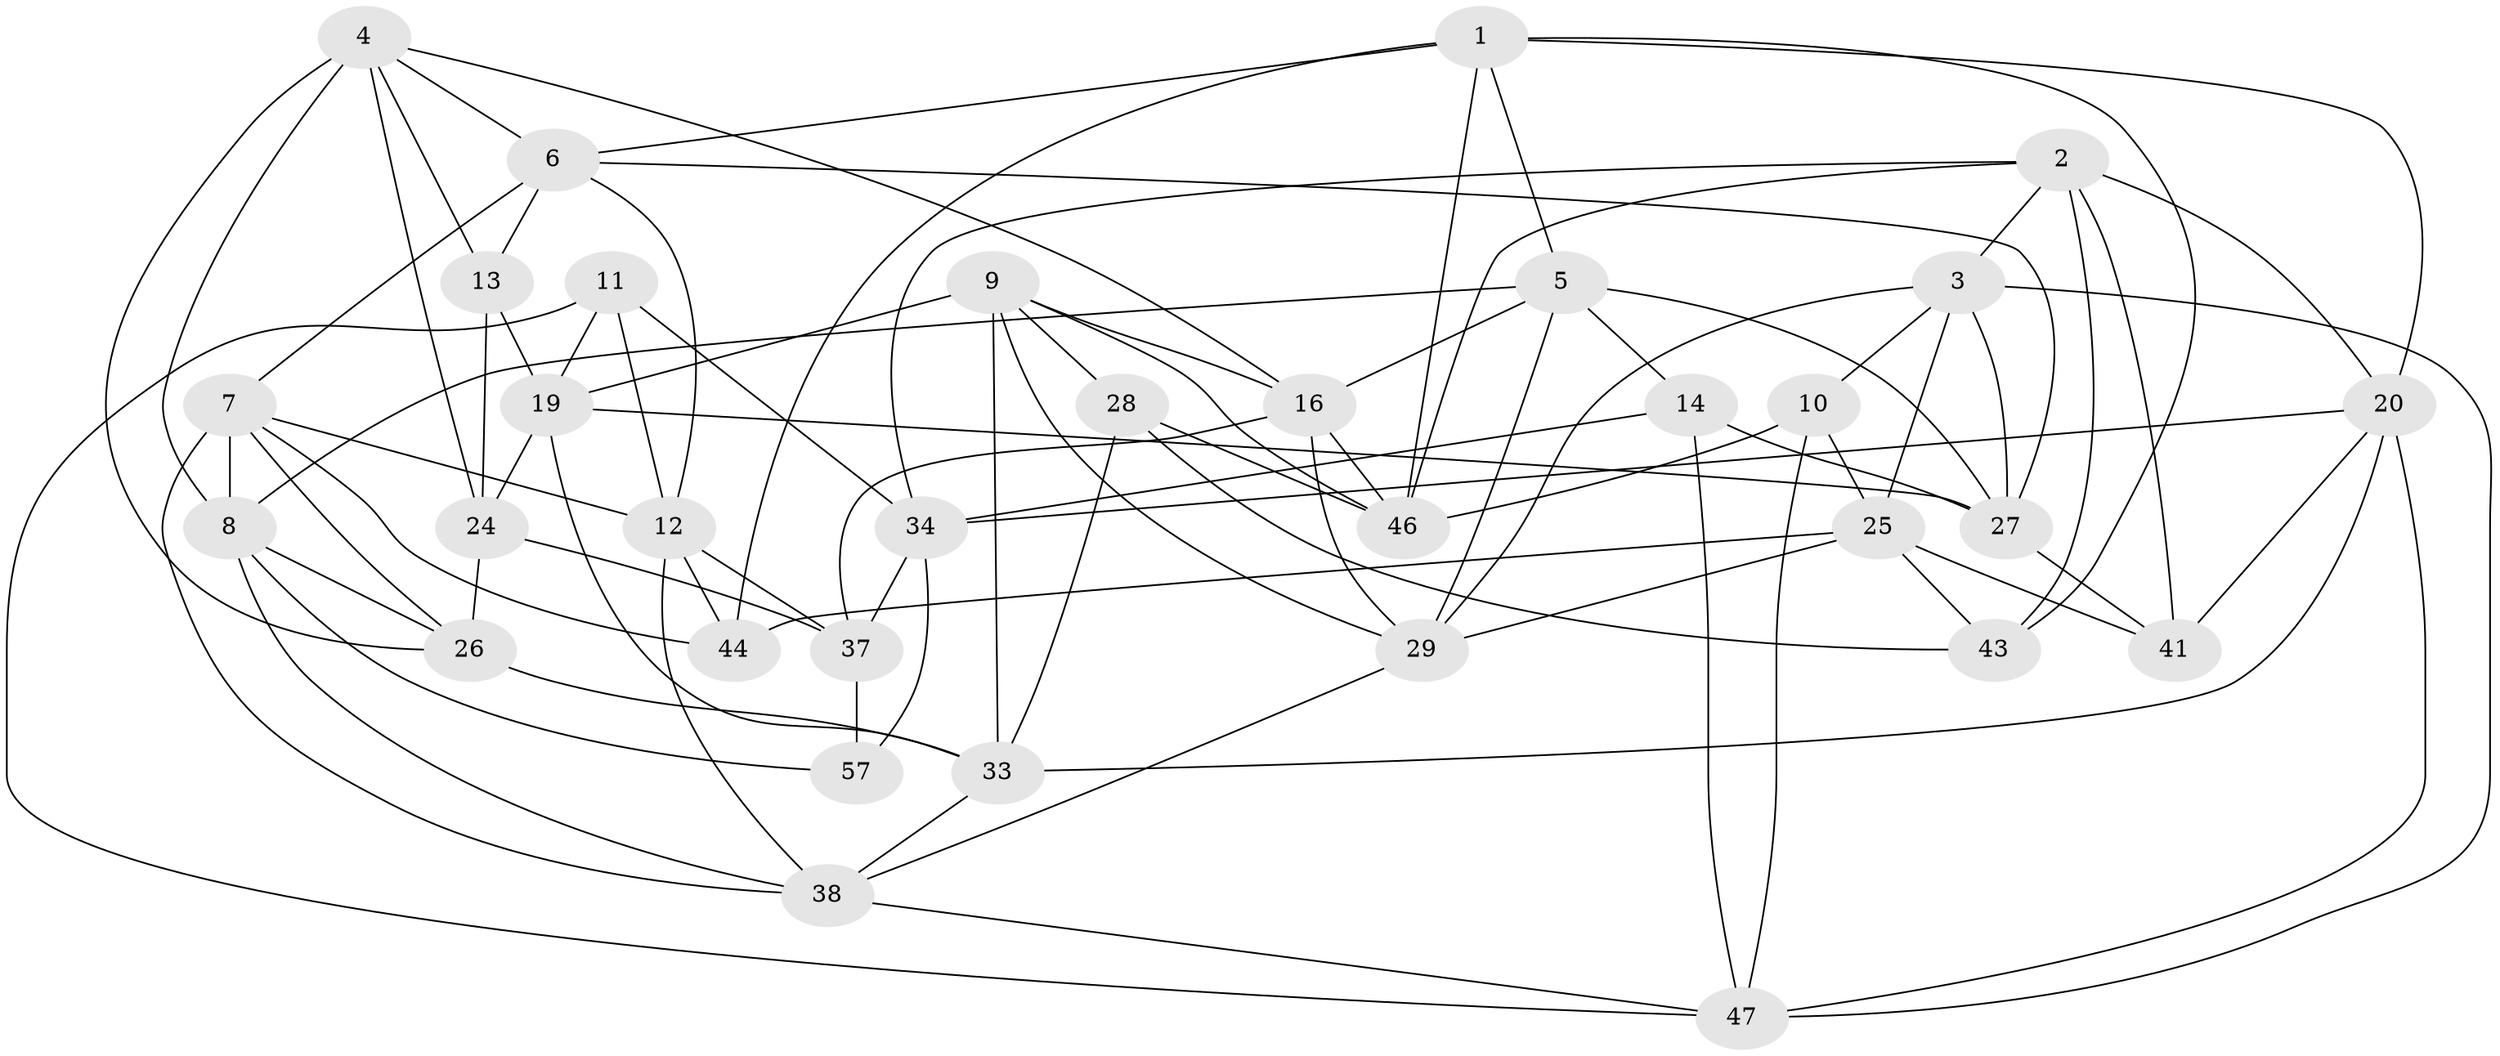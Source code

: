 // original degree distribution, {4: 1.0}
// Generated by graph-tools (version 1.1) at 2025/42/03/06/25 10:42:18]
// undirected, 33 vertices, 88 edges
graph export_dot {
graph [start="1"]
  node [color=gray90,style=filled];
  1 [super="+18"];
  2 [super="+30"];
  3 [super="+15"];
  4 [super="+23"];
  5 [super="+22"];
  6 [super="+21"];
  7 [super="+35"];
  8 [super="+17"];
  9 [super="+56"];
  10;
  11;
  12 [super="+54"];
  13;
  14;
  16 [super="+42"];
  19 [super="+31"];
  20 [super="+52"];
  24 [super="+36"];
  25 [super="+51"];
  26 [super="+39"];
  27 [super="+48"];
  28;
  29 [super="+32"];
  33 [super="+45"];
  34 [super="+49"];
  37 [super="+55"];
  38 [super="+40"];
  41;
  43;
  44;
  46 [super="+50"];
  47 [super="+53"];
  57;
  1 -- 6;
  1 -- 5;
  1 -- 43;
  1 -- 44;
  1 -- 20;
  1 -- 46;
  2 -- 41;
  2 -- 46;
  2 -- 43;
  2 -- 20;
  2 -- 34;
  2 -- 3;
  3 -- 10;
  3 -- 29;
  3 -- 47;
  3 -- 27;
  3 -- 25;
  4 -- 24;
  4 -- 16;
  4 -- 6;
  4 -- 8;
  4 -- 26;
  4 -- 13;
  5 -- 27;
  5 -- 8;
  5 -- 16;
  5 -- 14;
  5 -- 29;
  6 -- 27;
  6 -- 12;
  6 -- 13;
  6 -- 7;
  7 -- 12;
  7 -- 38;
  7 -- 8;
  7 -- 26;
  7 -- 44;
  8 -- 57;
  8 -- 38;
  8 -- 26;
  9 -- 16;
  9 -- 46;
  9 -- 19;
  9 -- 28;
  9 -- 29;
  9 -- 33;
  10 -- 47;
  10 -- 25;
  10 -- 46;
  11 -- 19;
  11 -- 12;
  11 -- 34;
  11 -- 47;
  12 -- 38;
  12 -- 37;
  12 -- 44;
  13 -- 19;
  13 -- 24;
  14 -- 27;
  14 -- 34;
  14 -- 47;
  16 -- 29;
  16 -- 46;
  16 -- 37;
  19 -- 33;
  19 -- 27;
  19 -- 24;
  20 -- 33;
  20 -- 41;
  20 -- 34;
  20 -- 47;
  24 -- 26 [weight=2];
  24 -- 37;
  25 -- 41;
  25 -- 43;
  25 -- 44;
  25 -- 29;
  26 -- 33;
  27 -- 41;
  28 -- 46;
  28 -- 43;
  28 -- 33;
  29 -- 38;
  33 -- 38;
  34 -- 57;
  34 -- 37;
  37 -- 57 [weight=2];
  38 -- 47;
}
